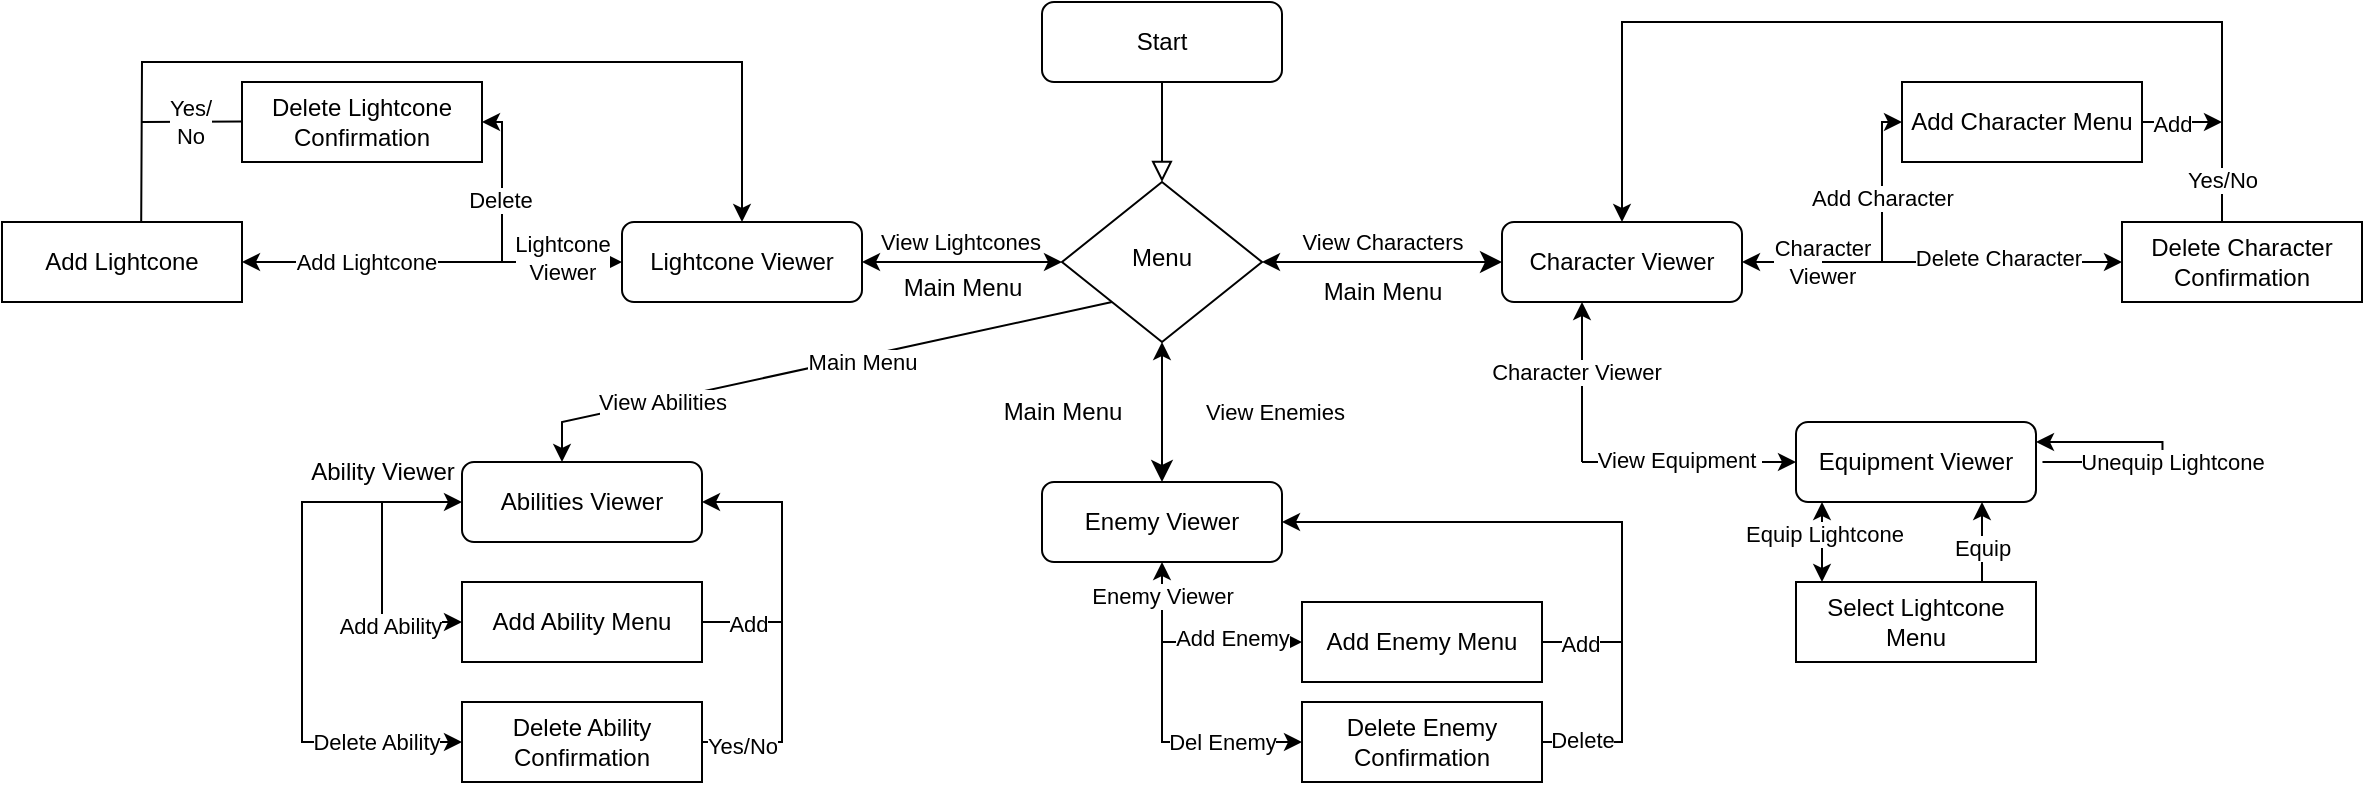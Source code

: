 <mxfile version="27.0.5">
  <diagram id="C5RBs43oDa-KdzZeNtuy" name="Page-1">
    <mxGraphModel dx="2088" dy="729" grid="1" gridSize="10" guides="1" tooltips="1" connect="1" arrows="1" fold="1" page="1" pageScale="1" pageWidth="827" pageHeight="1169" math="0" shadow="0">
      <root>
        <mxCell id="WIyWlLk6GJQsqaUBKTNV-0" />
        <mxCell id="WIyWlLk6GJQsqaUBKTNV-1" parent="WIyWlLk6GJQsqaUBKTNV-0" />
        <mxCell id="WIyWlLk6GJQsqaUBKTNV-2" value="" style="rounded=0;html=1;jettySize=auto;orthogonalLoop=1;fontSize=11;endArrow=block;endFill=0;endSize=8;strokeWidth=1;shadow=0;labelBackgroundColor=none;edgeStyle=orthogonalEdgeStyle;" parent="WIyWlLk6GJQsqaUBKTNV-1" source="WIyWlLk6GJQsqaUBKTNV-3" target="WIyWlLk6GJQsqaUBKTNV-6" edge="1">
          <mxGeometry relative="1" as="geometry" />
        </mxCell>
        <mxCell id="WIyWlLk6GJQsqaUBKTNV-3" value="Start" style="rounded=1;whiteSpace=wrap;html=1;fontSize=12;glass=0;strokeWidth=1;shadow=0;" parent="WIyWlLk6GJQsqaUBKTNV-1" vertex="1">
          <mxGeometry x="330" y="70" width="120" height="40" as="geometry" />
        </mxCell>
        <mxCell id="WIyWlLk6GJQsqaUBKTNV-4" value="View Enemies" style="rounded=0;html=1;jettySize=auto;orthogonalLoop=1;fontSize=11;endArrow=classic;endFill=1;endSize=8;strokeWidth=1;shadow=0;labelBackgroundColor=none;edgeStyle=orthogonalEdgeStyle;align=left;startArrow=classic;startFill=1;entryX=0.5;entryY=0;entryDx=0;entryDy=0;" parent="WIyWlLk6GJQsqaUBKTNV-1" source="WIyWlLk6GJQsqaUBKTNV-6" target="WIyWlLk6GJQsqaUBKTNV-12" edge="1">
          <mxGeometry y="20" relative="1" as="geometry">
            <mxPoint as="offset" />
            <mxPoint x="390" y="290" as="targetPoint" />
          </mxGeometry>
        </mxCell>
        <mxCell id="WIyWlLk6GJQsqaUBKTNV-6" value="Menu" style="rhombus;whiteSpace=wrap;html=1;shadow=0;fontFamily=Helvetica;fontSize=12;align=center;strokeWidth=1;spacing=6;spacingTop=-4;" parent="WIyWlLk6GJQsqaUBKTNV-1" vertex="1">
          <mxGeometry x="340" y="160" width="100" height="80" as="geometry" />
        </mxCell>
        <mxCell id="WIyWlLk6GJQsqaUBKTNV-7" value="Character Viewer" style="rounded=1;whiteSpace=wrap;html=1;fontSize=12;glass=0;strokeWidth=1;shadow=0;" parent="WIyWlLk6GJQsqaUBKTNV-1" vertex="1">
          <mxGeometry x="560" y="180" width="120" height="40" as="geometry" />
        </mxCell>
        <mxCell id="WIyWlLk6GJQsqaUBKTNV-12" value="Enemy Viewer" style="rounded=1;whiteSpace=wrap;html=1;fontSize=12;glass=0;strokeWidth=1;shadow=0;" parent="WIyWlLk6GJQsqaUBKTNV-1" vertex="1">
          <mxGeometry x="330" y="310" width="120" height="40" as="geometry" />
        </mxCell>
        <mxCell id="rvfr5RP6T4elcYUzt7Jc-1" value="" style="endArrow=none;html=1;rounded=0;startArrow=classic;startFill=1;" edge="1" parent="WIyWlLk6GJQsqaUBKTNV-1">
          <mxGeometry width="50" height="50" relative="1" as="geometry">
            <mxPoint x="680" y="200" as="sourcePoint" />
            <mxPoint x="720" y="200" as="targetPoint" />
          </mxGeometry>
        </mxCell>
        <mxCell id="rvfr5RP6T4elcYUzt7Jc-18" value="Character&lt;div&gt;Viewer&lt;/div&gt;" style="edgeLabel;html=1;align=center;verticalAlign=middle;resizable=0;points=[];" vertex="1" connectable="0" parent="rvfr5RP6T4elcYUzt7Jc-1">
          <mxGeometry x="0.095" relative="1" as="geometry">
            <mxPoint x="18" as="offset" />
          </mxGeometry>
        </mxCell>
        <mxCell id="rvfr5RP6T4elcYUzt7Jc-3" value="" style="endArrow=classic;html=1;rounded=0;entryX=0;entryY=0.5;entryDx=0;entryDy=0;" edge="1" parent="WIyWlLk6GJQsqaUBKTNV-1" target="rvfr5RP6T4elcYUzt7Jc-4">
          <mxGeometry width="50" height="50" relative="1" as="geometry">
            <mxPoint x="750" y="200" as="sourcePoint" />
            <mxPoint x="760" y="120" as="targetPoint" />
            <Array as="points">
              <mxPoint x="750" y="180" />
              <mxPoint x="750" y="130" />
            </Array>
          </mxGeometry>
        </mxCell>
        <mxCell id="rvfr5RP6T4elcYUzt7Jc-16" value="Add Character" style="edgeLabel;html=1;align=center;verticalAlign=middle;resizable=0;points=[];" vertex="1" connectable="0" parent="rvfr5RP6T4elcYUzt7Jc-3">
          <mxGeometry x="-0.192" relative="1" as="geometry">
            <mxPoint as="offset" />
          </mxGeometry>
        </mxCell>
        <mxCell id="rvfr5RP6T4elcYUzt7Jc-4" value="Add Character Menu" style="rounded=0;whiteSpace=wrap;html=1;" vertex="1" parent="WIyWlLk6GJQsqaUBKTNV-1">
          <mxGeometry x="760" y="110" width="120" height="40" as="geometry" />
        </mxCell>
        <mxCell id="rvfr5RP6T4elcYUzt7Jc-5" value="Delete Character Confirmation" style="rounded=0;whiteSpace=wrap;html=1;" vertex="1" parent="WIyWlLk6GJQsqaUBKTNV-1">
          <mxGeometry x="870" y="180" width="120" height="40" as="geometry" />
        </mxCell>
        <mxCell id="rvfr5RP6T4elcYUzt7Jc-6" value="" style="endArrow=classic;html=1;rounded=0;entryX=0;entryY=0.5;entryDx=0;entryDy=0;" edge="1" parent="WIyWlLk6GJQsqaUBKTNV-1" target="rvfr5RP6T4elcYUzt7Jc-5">
          <mxGeometry width="50" height="50" relative="1" as="geometry">
            <mxPoint x="720" y="200" as="sourcePoint" />
            <mxPoint x="770" y="150" as="targetPoint" />
            <Array as="points">
              <mxPoint x="730" y="200" />
            </Array>
          </mxGeometry>
        </mxCell>
        <mxCell id="rvfr5RP6T4elcYUzt7Jc-17" value="Delete Character" style="edgeLabel;html=1;align=center;verticalAlign=middle;resizable=0;points=[];" vertex="1" connectable="0" parent="rvfr5RP6T4elcYUzt7Jc-6">
          <mxGeometry x="-0.152" y="2" relative="1" as="geometry">
            <mxPoint x="24" as="offset" />
          </mxGeometry>
        </mxCell>
        <mxCell id="rvfr5RP6T4elcYUzt7Jc-8" value="" style="endArrow=classic;html=1;rounded=0;" edge="1" parent="WIyWlLk6GJQsqaUBKTNV-1">
          <mxGeometry width="50" height="50" relative="1" as="geometry">
            <mxPoint x="880" y="130" as="sourcePoint" />
            <mxPoint x="920" y="130" as="targetPoint" />
          </mxGeometry>
        </mxCell>
        <mxCell id="rvfr5RP6T4elcYUzt7Jc-19" value="Add" style="edgeLabel;html=1;align=center;verticalAlign=middle;resizable=0;points=[];" vertex="1" connectable="0" parent="rvfr5RP6T4elcYUzt7Jc-8">
          <mxGeometry x="-0.238" y="-1" relative="1" as="geometry">
            <mxPoint as="offset" />
          </mxGeometry>
        </mxCell>
        <mxCell id="rvfr5RP6T4elcYUzt7Jc-9" value="" style="endArrow=classic;html=1;rounded=0;entryX=0.5;entryY=0;entryDx=0;entryDy=0;" edge="1" parent="WIyWlLk6GJQsqaUBKTNV-1" target="WIyWlLk6GJQsqaUBKTNV-7">
          <mxGeometry width="50" height="50" relative="1" as="geometry">
            <mxPoint x="920" y="180" as="sourcePoint" />
            <mxPoint x="560" y="80" as="targetPoint" />
            <Array as="points">
              <mxPoint x="920" y="80" />
              <mxPoint x="620" y="80" />
            </Array>
          </mxGeometry>
        </mxCell>
        <mxCell id="rvfr5RP6T4elcYUzt7Jc-20" value="Yes/No" style="edgeLabel;html=1;align=center;verticalAlign=middle;resizable=0;points=[];" vertex="1" connectable="0" parent="rvfr5RP6T4elcYUzt7Jc-9">
          <mxGeometry x="-0.914" relative="1" as="geometry">
            <mxPoint as="offset" />
          </mxGeometry>
        </mxCell>
        <mxCell id="rvfr5RP6T4elcYUzt7Jc-11" value="" style="group" vertex="1" connectable="0" parent="WIyWlLk6GJQsqaUBKTNV-1">
          <mxGeometry x="460" y="200" width="80" height="30" as="geometry" />
        </mxCell>
        <mxCell id="WIyWlLk6GJQsqaUBKTNV-5" value="View Characters" style="edgeStyle=orthogonalEdgeStyle;rounded=0;html=1;jettySize=auto;orthogonalLoop=1;fontSize=11;endArrow=classic;endFill=1;endSize=8;strokeWidth=1;shadow=0;labelBackgroundColor=none;startArrow=classic;startFill=1;" parent="rvfr5RP6T4elcYUzt7Jc-11" source="WIyWlLk6GJQsqaUBKTNV-6" target="WIyWlLk6GJQsqaUBKTNV-7" edge="1">
          <mxGeometry y="10" relative="1" as="geometry">
            <mxPoint as="offset" />
          </mxGeometry>
        </mxCell>
        <mxCell id="rvfr5RP6T4elcYUzt7Jc-10" value="Main Menu" style="text;html=1;align=center;verticalAlign=middle;resizable=0;points=[];autosize=1;strokeColor=none;fillColor=none;" vertex="1" parent="rvfr5RP6T4elcYUzt7Jc-11">
          <mxGeometry width="80" height="30" as="geometry" />
        </mxCell>
        <mxCell id="rvfr5RP6T4elcYUzt7Jc-13" value="" style="group" vertex="1" connectable="0" parent="WIyWlLk6GJQsqaUBKTNV-1">
          <mxGeometry x="300" y="260" width="80" height="30" as="geometry" />
        </mxCell>
        <mxCell id="rvfr5RP6T4elcYUzt7Jc-14" value="View Characters" style="edgeStyle=orthogonalEdgeStyle;rounded=0;html=1;jettySize=auto;orthogonalLoop=1;fontSize=11;endArrow=classic;endFill=1;endSize=8;strokeWidth=1;shadow=0;labelBackgroundColor=none;startArrow=classic;startFill=1;" edge="1" parent="rvfr5RP6T4elcYUzt7Jc-13">
          <mxGeometry y="10" relative="1" as="geometry">
            <mxPoint as="offset" />
          </mxGeometry>
        </mxCell>
        <mxCell id="rvfr5RP6T4elcYUzt7Jc-15" value="Main Menu" style="text;html=1;align=center;verticalAlign=middle;resizable=0;points=[];autosize=1;strokeColor=none;fillColor=none;" vertex="1" parent="rvfr5RP6T4elcYUzt7Jc-13">
          <mxGeometry width="80" height="30" as="geometry" />
        </mxCell>
        <mxCell id="rvfr5RP6T4elcYUzt7Jc-22" value="Add Enemy Menu" style="rounded=0;whiteSpace=wrap;html=1;" vertex="1" parent="WIyWlLk6GJQsqaUBKTNV-1">
          <mxGeometry x="460" y="370" width="120" height="40" as="geometry" />
        </mxCell>
        <mxCell id="rvfr5RP6T4elcYUzt7Jc-23" value="Delete Enemy Confirmation" style="rounded=0;whiteSpace=wrap;html=1;" vertex="1" parent="WIyWlLk6GJQsqaUBKTNV-1">
          <mxGeometry x="460" y="420" width="120" height="40" as="geometry" />
        </mxCell>
        <mxCell id="rvfr5RP6T4elcYUzt7Jc-24" value="" style="endArrow=classic;html=1;rounded=0;entryX=0;entryY=0.5;entryDx=0;entryDy=0;startArrow=classic;startFill=1;" edge="1" parent="WIyWlLk6GJQsqaUBKTNV-1" target="rvfr5RP6T4elcYUzt7Jc-22">
          <mxGeometry width="50" height="50" relative="1" as="geometry">
            <mxPoint x="390" y="350" as="sourcePoint" />
            <mxPoint x="440" y="300" as="targetPoint" />
            <Array as="points">
              <mxPoint x="390" y="390" />
            </Array>
          </mxGeometry>
        </mxCell>
        <mxCell id="rvfr5RP6T4elcYUzt7Jc-26" value="Add Enemy" style="edgeLabel;html=1;align=center;verticalAlign=middle;resizable=0;points=[];" vertex="1" connectable="0" parent="rvfr5RP6T4elcYUzt7Jc-24">
          <mxGeometry x="0.356" y="2" relative="1" as="geometry">
            <mxPoint as="offset" />
          </mxGeometry>
        </mxCell>
        <mxCell id="rvfr5RP6T4elcYUzt7Jc-31" value="Enemy Viewer" style="edgeLabel;html=1;align=center;verticalAlign=middle;resizable=0;points=[];" vertex="1" connectable="0" parent="rvfr5RP6T4elcYUzt7Jc-24">
          <mxGeometry x="-0.694" relative="1" as="geometry">
            <mxPoint as="offset" />
          </mxGeometry>
        </mxCell>
        <mxCell id="rvfr5RP6T4elcYUzt7Jc-25" value="" style="endArrow=classic;html=1;rounded=0;entryX=0;entryY=0.5;entryDx=0;entryDy=0;" edge="1" parent="WIyWlLk6GJQsqaUBKTNV-1" target="rvfr5RP6T4elcYUzt7Jc-23">
          <mxGeometry width="50" height="50" relative="1" as="geometry">
            <mxPoint x="390" y="390" as="sourcePoint" />
            <mxPoint x="440" y="340" as="targetPoint" />
            <Array as="points">
              <mxPoint x="390" y="440" />
            </Array>
          </mxGeometry>
        </mxCell>
        <mxCell id="rvfr5RP6T4elcYUzt7Jc-27" value="Del Enemy" style="edgeLabel;html=1;align=center;verticalAlign=middle;resizable=0;points=[];" vertex="1" connectable="0" parent="rvfr5RP6T4elcYUzt7Jc-25">
          <mxGeometry x="0.322" relative="1" as="geometry">
            <mxPoint as="offset" />
          </mxGeometry>
        </mxCell>
        <mxCell id="rvfr5RP6T4elcYUzt7Jc-28" value="" style="endArrow=classic;html=1;rounded=0;entryX=1;entryY=0.5;entryDx=0;entryDy=0;" edge="1" parent="WIyWlLk6GJQsqaUBKTNV-1" target="WIyWlLk6GJQsqaUBKTNV-12">
          <mxGeometry width="50" height="50" relative="1" as="geometry">
            <mxPoint x="580" y="440" as="sourcePoint" />
            <mxPoint x="630" y="390" as="targetPoint" />
            <Array as="points">
              <mxPoint x="620" y="440" />
              <mxPoint x="620" y="330" />
            </Array>
          </mxGeometry>
        </mxCell>
        <mxCell id="rvfr5RP6T4elcYUzt7Jc-33" value="Delete" style="edgeLabel;html=1;align=center;verticalAlign=middle;resizable=0;points=[];" vertex="1" connectable="0" parent="rvfr5RP6T4elcYUzt7Jc-28">
          <mxGeometry x="-0.876" y="1" relative="1" as="geometry">
            <mxPoint as="offset" />
          </mxGeometry>
        </mxCell>
        <mxCell id="rvfr5RP6T4elcYUzt7Jc-29" value="" style="endArrow=none;html=1;rounded=0;" edge="1" parent="WIyWlLk6GJQsqaUBKTNV-1">
          <mxGeometry width="50" height="50" relative="1" as="geometry">
            <mxPoint x="580" y="390" as="sourcePoint" />
            <mxPoint x="620" y="390" as="targetPoint" />
          </mxGeometry>
        </mxCell>
        <mxCell id="rvfr5RP6T4elcYUzt7Jc-30" value="Add" style="edgeLabel;html=1;align=center;verticalAlign=middle;resizable=0;points=[];" vertex="1" connectable="0" parent="rvfr5RP6T4elcYUzt7Jc-29">
          <mxGeometry x="-0.081" y="-1" relative="1" as="geometry">
            <mxPoint as="offset" />
          </mxGeometry>
        </mxCell>
        <mxCell id="rvfr5RP6T4elcYUzt7Jc-34" value="" style="endArrow=classic;html=1;rounded=0;startArrow=classic;startFill=1;" edge="1" parent="WIyWlLk6GJQsqaUBKTNV-1">
          <mxGeometry width="50" height="50" relative="1" as="geometry">
            <mxPoint x="340" y="200" as="sourcePoint" />
            <mxPoint x="240" y="200" as="targetPoint" />
          </mxGeometry>
        </mxCell>
        <mxCell id="rvfr5RP6T4elcYUzt7Jc-100" value="View Lightcones" style="edgeLabel;html=1;align=center;verticalAlign=middle;resizable=0;points=[];" vertex="1" connectable="0" parent="rvfr5RP6T4elcYUzt7Jc-34">
          <mxGeometry x="0.016" relative="1" as="geometry">
            <mxPoint y="-10" as="offset" />
          </mxGeometry>
        </mxCell>
        <mxCell id="rvfr5RP6T4elcYUzt7Jc-35" value="Lightcone Viewer" style="rounded=1;whiteSpace=wrap;html=1;fontSize=12;glass=0;strokeWidth=1;shadow=0;" vertex="1" parent="WIyWlLk6GJQsqaUBKTNV-1">
          <mxGeometry x="120" y="180" width="120" height="40" as="geometry" />
        </mxCell>
        <mxCell id="rvfr5RP6T4elcYUzt7Jc-39" value="" style="endArrow=classic;html=1;rounded=0;entryX=1;entryY=0.5;entryDx=0;entryDy=0;startArrow=classic;startFill=1;exitX=0;exitY=0.5;exitDx=0;exitDy=0;" edge="1" parent="WIyWlLk6GJQsqaUBKTNV-1" source="rvfr5RP6T4elcYUzt7Jc-35" target="rvfr5RP6T4elcYUzt7Jc-69">
          <mxGeometry width="50" height="50" relative="1" as="geometry">
            <mxPoint x="90" y="200" as="sourcePoint" />
            <mxPoint x="20" y="200" as="targetPoint" />
          </mxGeometry>
        </mxCell>
        <mxCell id="rvfr5RP6T4elcYUzt7Jc-104" value="Add Lightcone" style="edgeLabel;html=1;align=center;verticalAlign=middle;resizable=0;points=[];" vertex="1" connectable="0" parent="rvfr5RP6T4elcYUzt7Jc-39">
          <mxGeometry x="0.39" y="1" relative="1" as="geometry">
            <mxPoint x="4" y="-1" as="offset" />
          </mxGeometry>
        </mxCell>
        <mxCell id="rvfr5RP6T4elcYUzt7Jc-106" value="Lightcone&lt;div&gt;Viewer&lt;/div&gt;" style="edgeLabel;html=1;align=center;verticalAlign=middle;resizable=0;points=[];" vertex="1" connectable="0" parent="rvfr5RP6T4elcYUzt7Jc-39">
          <mxGeometry x="-0.684" y="-2" relative="1" as="geometry">
            <mxPoint as="offset" />
          </mxGeometry>
        </mxCell>
        <mxCell id="rvfr5RP6T4elcYUzt7Jc-40" value="" style="endArrow=classic;html=1;rounded=0;entryX=1;entryY=0.5;entryDx=0;entryDy=0;" edge="1" parent="WIyWlLk6GJQsqaUBKTNV-1" target="rvfr5RP6T4elcYUzt7Jc-71">
          <mxGeometry width="50" height="50" relative="1" as="geometry">
            <mxPoint x="60" y="200" as="sourcePoint" />
            <mxPoint x="30" y="130" as="targetPoint" />
            <Array as="points">
              <mxPoint x="60" y="130" />
            </Array>
          </mxGeometry>
        </mxCell>
        <mxCell id="rvfr5RP6T4elcYUzt7Jc-102" value="Delete" style="edgeLabel;html=1;align=center;verticalAlign=middle;resizable=0;points=[];" vertex="1" connectable="0" parent="rvfr5RP6T4elcYUzt7Jc-40">
          <mxGeometry x="-0.213" y="1" relative="1" as="geometry">
            <mxPoint as="offset" />
          </mxGeometry>
        </mxCell>
        <mxCell id="rvfr5RP6T4elcYUzt7Jc-41" value="" style="endArrow=classic;html=1;rounded=0;entryX=0.5;entryY=0;entryDx=0;entryDy=0;" edge="1" parent="WIyWlLk6GJQsqaUBKTNV-1" target="rvfr5RP6T4elcYUzt7Jc-35">
          <mxGeometry width="50" height="50" relative="1" as="geometry">
            <mxPoint x="-120" y="100" as="sourcePoint" />
            <mxPoint x="-50" y="50" as="targetPoint" />
            <Array as="points">
              <mxPoint x="180" y="100" />
            </Array>
          </mxGeometry>
        </mxCell>
        <mxCell id="rvfr5RP6T4elcYUzt7Jc-42" value="" style="endArrow=none;html=1;rounded=0;exitX=0.58;exitY=-0.01;exitDx=0;exitDy=0;exitPerimeter=0;" edge="1" parent="WIyWlLk6GJQsqaUBKTNV-1" source="rvfr5RP6T4elcYUzt7Jc-69">
          <mxGeometry width="50" height="50" relative="1" as="geometry">
            <mxPoint x="-100" y="200" as="sourcePoint" />
            <mxPoint x="-100" y="100" as="targetPoint" />
            <Array as="points">
              <mxPoint x="-120" y="100" />
            </Array>
          </mxGeometry>
        </mxCell>
        <mxCell id="rvfr5RP6T4elcYUzt7Jc-44" value="" style="endArrow=none;html=1;rounded=0;entryX=0;entryY=0.5;entryDx=0;entryDy=0;" edge="1" parent="WIyWlLk6GJQsqaUBKTNV-1">
          <mxGeometry width="50" height="50" relative="1" as="geometry">
            <mxPoint x="-100" y="200" as="sourcePoint" />
            <mxPoint x="-70" y="200" as="targetPoint" />
          </mxGeometry>
        </mxCell>
        <mxCell id="rvfr5RP6T4elcYUzt7Jc-45" value="" style="endArrow=none;html=1;rounded=0;entryX=0;entryY=0.5;entryDx=0;entryDy=0;" edge="1" parent="WIyWlLk6GJQsqaUBKTNV-1">
          <mxGeometry width="50" height="50" relative="1" as="geometry">
            <mxPoint x="-120" y="130" as="sourcePoint" />
            <mxPoint x="-70" y="129.76" as="targetPoint" />
          </mxGeometry>
        </mxCell>
        <mxCell id="rvfr5RP6T4elcYUzt7Jc-103" value="Yes/&lt;div&gt;No&lt;/div&gt;" style="edgeLabel;html=1;align=center;verticalAlign=middle;resizable=0;points=[];" vertex="1" connectable="0" parent="rvfr5RP6T4elcYUzt7Jc-45">
          <mxGeometry x="-0.061" relative="1" as="geometry">
            <mxPoint as="offset" />
          </mxGeometry>
        </mxCell>
        <mxCell id="rvfr5RP6T4elcYUzt7Jc-52" value="" style="endArrow=classic;html=1;rounded=0;endFill=1;" edge="1" parent="WIyWlLk6GJQsqaUBKTNV-1">
          <mxGeometry width="50" height="50" relative="1" as="geometry">
            <mxPoint x="600" y="300" as="sourcePoint" />
            <mxPoint x="600" y="220" as="targetPoint" />
            <Array as="points">
              <mxPoint x="600" y="270" />
            </Array>
          </mxGeometry>
        </mxCell>
        <mxCell id="rvfr5RP6T4elcYUzt7Jc-84" value="Character Viewer" style="edgeLabel;html=1;align=center;verticalAlign=middle;resizable=0;points=[];" vertex="1" connectable="0" parent="rvfr5RP6T4elcYUzt7Jc-52">
          <mxGeometry x="0.14" y="3" relative="1" as="geometry">
            <mxPoint as="offset" />
          </mxGeometry>
        </mxCell>
        <mxCell id="rvfr5RP6T4elcYUzt7Jc-53" value="" style="endArrow=classic;html=1;rounded=0;" edge="1" parent="WIyWlLk6GJQsqaUBKTNV-1">
          <mxGeometry width="50" height="50" relative="1" as="geometry">
            <mxPoint x="600" y="300" as="sourcePoint" />
            <mxPoint x="680" y="300" as="targetPoint" />
          </mxGeometry>
        </mxCell>
        <mxCell id="rvfr5RP6T4elcYUzt7Jc-55" value="View Equipment" style="edgeLabel;html=1;align=center;verticalAlign=middle;resizable=0;points=[];" vertex="1" connectable="0" parent="rvfr5RP6T4elcYUzt7Jc-53">
          <mxGeometry x="-0.115" y="1" relative="1" as="geometry">
            <mxPoint x="11" as="offset" />
          </mxGeometry>
        </mxCell>
        <mxCell id="rvfr5RP6T4elcYUzt7Jc-57" style="edgeStyle=orthogonalEdgeStyle;rounded=0;orthogonalLoop=1;jettySize=auto;html=1;exitX=0;exitY=0.5;exitDx=0;exitDy=0;endArrow=none;startFill=1;endFill=1;startArrow=classic;" edge="1" parent="WIyWlLk6GJQsqaUBKTNV-1" source="rvfr5RP6T4elcYUzt7Jc-56">
          <mxGeometry relative="1" as="geometry">
            <mxPoint x="690" y="300" as="targetPoint" />
          </mxGeometry>
        </mxCell>
        <mxCell id="rvfr5RP6T4elcYUzt7Jc-56" value="Equipment Viewer" style="rounded=1;whiteSpace=wrap;html=1;fontSize=12;glass=0;strokeWidth=1;shadow=0;" vertex="1" parent="WIyWlLk6GJQsqaUBKTNV-1">
          <mxGeometry x="707" y="280" width="120" height="40" as="geometry" />
        </mxCell>
        <mxCell id="rvfr5RP6T4elcYUzt7Jc-65" value="" style="endArrow=classic;html=1;rounded=0;exitX=0;exitY=1;exitDx=0;exitDy=0;" edge="1" parent="WIyWlLk6GJQsqaUBKTNV-1" source="WIyWlLk6GJQsqaUBKTNV-6">
          <mxGeometry width="50" height="50" relative="1" as="geometry">
            <mxPoint x="290" y="200" as="sourcePoint" />
            <mxPoint x="90" y="300" as="targetPoint" />
            <Array as="points">
              <mxPoint x="90" y="280" />
            </Array>
          </mxGeometry>
        </mxCell>
        <mxCell id="rvfr5RP6T4elcYUzt7Jc-98" value="View Abilities" style="edgeLabel;html=1;align=center;verticalAlign=middle;resizable=0;points=[];" vertex="1" connectable="0" parent="rvfr5RP6T4elcYUzt7Jc-65">
          <mxGeometry x="-0.063" y="-1" relative="1" as="geometry">
            <mxPoint x="-87" y="21" as="offset" />
          </mxGeometry>
        </mxCell>
        <mxCell id="rvfr5RP6T4elcYUzt7Jc-99" value="Main Menu" style="edgeLabel;html=1;align=center;verticalAlign=middle;resizable=0;points=[];" vertex="1" connectable="0" parent="rvfr5RP6T4elcYUzt7Jc-65">
          <mxGeometry x="-0.579" y="-1" relative="1" as="geometry">
            <mxPoint x="-63" y="17" as="offset" />
          </mxGeometry>
        </mxCell>
        <mxCell id="rvfr5RP6T4elcYUzt7Jc-67" value="Abilities Viewer" style="rounded=1;whiteSpace=wrap;html=1;fontSize=12;glass=0;strokeWidth=1;shadow=0;" vertex="1" parent="WIyWlLk6GJQsqaUBKTNV-1">
          <mxGeometry x="40" y="300" width="120" height="40" as="geometry" />
        </mxCell>
        <mxCell id="rvfr5RP6T4elcYUzt7Jc-71" value="Delete Lightcone Confirmation" style="rounded=0;whiteSpace=wrap;html=1;" vertex="1" parent="WIyWlLk6GJQsqaUBKTNV-1">
          <mxGeometry x="-70" y="110" width="120" height="40" as="geometry" />
        </mxCell>
        <mxCell id="rvfr5RP6T4elcYUzt7Jc-72" value="" style="endArrow=classic;html=1;rounded=0;startArrow=classic;startFill=1;" edge="1" parent="WIyWlLk6GJQsqaUBKTNV-1">
          <mxGeometry width="50" height="50" relative="1" as="geometry">
            <mxPoint x="720" y="320" as="sourcePoint" />
            <mxPoint x="720" y="360" as="targetPoint" />
          </mxGeometry>
        </mxCell>
        <mxCell id="rvfr5RP6T4elcYUzt7Jc-76" value="Equip Lightcone" style="edgeLabel;html=1;align=center;verticalAlign=middle;resizable=0;points=[];" vertex="1" connectable="0" parent="rvfr5RP6T4elcYUzt7Jc-72">
          <mxGeometry x="-0.229" y="1" relative="1" as="geometry">
            <mxPoint as="offset" />
          </mxGeometry>
        </mxCell>
        <mxCell id="rvfr5RP6T4elcYUzt7Jc-73" value="Select Lightcone Menu" style="rounded=0;whiteSpace=wrap;html=1;" vertex="1" parent="WIyWlLk6GJQsqaUBKTNV-1">
          <mxGeometry x="707" y="360" width="120" height="40" as="geometry" />
        </mxCell>
        <mxCell id="rvfr5RP6T4elcYUzt7Jc-74" value="" style="endArrow=classic;html=1;rounded=0;" edge="1" parent="WIyWlLk6GJQsqaUBKTNV-1">
          <mxGeometry width="50" height="50" relative="1" as="geometry">
            <mxPoint x="800" y="360" as="sourcePoint" />
            <mxPoint x="800" y="320" as="targetPoint" />
          </mxGeometry>
        </mxCell>
        <mxCell id="rvfr5RP6T4elcYUzt7Jc-78" value="Equip" style="edgeLabel;html=1;align=center;verticalAlign=middle;resizable=0;points=[];" vertex="1" connectable="0" parent="rvfr5RP6T4elcYUzt7Jc-74">
          <mxGeometry x="-0.114" relative="1" as="geometry">
            <mxPoint as="offset" />
          </mxGeometry>
        </mxCell>
        <mxCell id="rvfr5RP6T4elcYUzt7Jc-80" value="" style="endArrow=classic;html=1;rounded=0;entryX=1;entryY=0.25;entryDx=0;entryDy=0;" edge="1" parent="WIyWlLk6GJQsqaUBKTNV-1" target="rvfr5RP6T4elcYUzt7Jc-56">
          <mxGeometry width="50" height="50" relative="1" as="geometry">
            <mxPoint x="830.24" y="300" as="sourcePoint" />
            <mxPoint x="827.0" y="286.04" as="targetPoint" />
            <Array as="points">
              <mxPoint x="890.24" y="300" />
              <mxPoint x="890.24" y="290" />
            </Array>
          </mxGeometry>
        </mxCell>
        <mxCell id="rvfr5RP6T4elcYUzt7Jc-81" value="Unequip Lightcone" style="edgeLabel;html=1;align=center;verticalAlign=middle;resizable=0;points=[];" vertex="1" connectable="0" parent="rvfr5RP6T4elcYUzt7Jc-80">
          <mxGeometry x="-0.219" y="1" relative="1" as="geometry">
            <mxPoint x="13" y="1" as="offset" />
          </mxGeometry>
        </mxCell>
        <mxCell id="rvfr5RP6T4elcYUzt7Jc-85" value="" style="endArrow=classic;html=1;rounded=0;exitX=0;exitY=0.5;exitDx=0;exitDy=0;startArrow=classic;startFill=1;entryX=0;entryY=0.5;entryDx=0;entryDy=0;" edge="1" parent="WIyWlLk6GJQsqaUBKTNV-1" source="rvfr5RP6T4elcYUzt7Jc-67" target="rvfr5RP6T4elcYUzt7Jc-90">
          <mxGeometry width="50" height="50" relative="1" as="geometry">
            <mxPoint x="-40" y="320" as="sourcePoint" />
            <mxPoint y="360" as="targetPoint" />
            <Array as="points">
              <mxPoint y="320" />
              <mxPoint y="380" />
            </Array>
          </mxGeometry>
        </mxCell>
        <mxCell id="rvfr5RP6T4elcYUzt7Jc-87" value="Add Ability" style="edgeLabel;html=1;align=center;verticalAlign=middle;resizable=0;points=[];" vertex="1" connectable="0" parent="rvfr5RP6T4elcYUzt7Jc-85">
          <mxGeometry x="0.489" y="-2" relative="1" as="geometry">
            <mxPoint as="offset" />
          </mxGeometry>
        </mxCell>
        <mxCell id="rvfr5RP6T4elcYUzt7Jc-88" value="Ability Viewer" style="text;html=1;align=center;verticalAlign=middle;resizable=0;points=[];autosize=1;strokeColor=none;fillColor=none;" vertex="1" parent="WIyWlLk6GJQsqaUBKTNV-1">
          <mxGeometry x="-50" y="290" width="100" height="30" as="geometry" />
        </mxCell>
        <mxCell id="rvfr5RP6T4elcYUzt7Jc-90" value="Add Ability Menu" style="rounded=0;whiteSpace=wrap;html=1;" vertex="1" parent="WIyWlLk6GJQsqaUBKTNV-1">
          <mxGeometry x="40" y="360" width="120" height="40" as="geometry" />
        </mxCell>
        <mxCell id="rvfr5RP6T4elcYUzt7Jc-91" value="Delete Ability Confirmation" style="rounded=0;whiteSpace=wrap;html=1;" vertex="1" parent="WIyWlLk6GJQsqaUBKTNV-1">
          <mxGeometry x="40" y="420" width="120" height="40" as="geometry" />
        </mxCell>
        <mxCell id="rvfr5RP6T4elcYUzt7Jc-92" value="" style="endArrow=classic;html=1;rounded=0;entryX=0;entryY=0.5;entryDx=0;entryDy=0;" edge="1" parent="WIyWlLk6GJQsqaUBKTNV-1" target="rvfr5RP6T4elcYUzt7Jc-91">
          <mxGeometry width="50" height="50" relative="1" as="geometry">
            <mxPoint y="320" as="sourcePoint" />
            <mxPoint x="50" y="270" as="targetPoint" />
            <Array as="points">
              <mxPoint x="-40" y="320" />
              <mxPoint x="-40" y="440" />
            </Array>
          </mxGeometry>
        </mxCell>
        <mxCell id="rvfr5RP6T4elcYUzt7Jc-93" value="Delete Ability" style="edgeLabel;html=1;align=center;verticalAlign=middle;resizable=0;points=[];" vertex="1" connectable="0" parent="rvfr5RP6T4elcYUzt7Jc-92">
          <mxGeometry x="0.639" relative="1" as="geometry">
            <mxPoint as="offset" />
          </mxGeometry>
        </mxCell>
        <mxCell id="rvfr5RP6T4elcYUzt7Jc-94" value="" style="endArrow=classic;html=1;rounded=0;entryX=1;entryY=0.5;entryDx=0;entryDy=0;" edge="1" parent="WIyWlLk6GJQsqaUBKTNV-1" target="rvfr5RP6T4elcYUzt7Jc-67">
          <mxGeometry width="50" height="50" relative="1" as="geometry">
            <mxPoint x="160" y="440" as="sourcePoint" />
            <mxPoint x="210" y="390" as="targetPoint" />
            <Array as="points">
              <mxPoint x="200" y="440" />
              <mxPoint x="200" y="320" />
            </Array>
          </mxGeometry>
        </mxCell>
        <mxCell id="rvfr5RP6T4elcYUzt7Jc-97" value="Yes/No" style="edgeLabel;html=1;align=center;verticalAlign=middle;resizable=0;points=[];" vertex="1" connectable="0" parent="rvfr5RP6T4elcYUzt7Jc-94">
          <mxGeometry x="-0.806" y="-2" relative="1" as="geometry">
            <mxPoint as="offset" />
          </mxGeometry>
        </mxCell>
        <mxCell id="rvfr5RP6T4elcYUzt7Jc-95" value="" style="endArrow=none;html=1;rounded=0;" edge="1" parent="WIyWlLk6GJQsqaUBKTNV-1">
          <mxGeometry width="50" height="50" relative="1" as="geometry">
            <mxPoint x="160" y="380" as="sourcePoint" />
            <mxPoint x="200" y="380" as="targetPoint" />
          </mxGeometry>
        </mxCell>
        <mxCell id="rvfr5RP6T4elcYUzt7Jc-96" value="Add" style="edgeLabel;html=1;align=center;verticalAlign=middle;resizable=0;points=[];" vertex="1" connectable="0" parent="rvfr5RP6T4elcYUzt7Jc-95">
          <mxGeometry x="0.114" y="-1" relative="1" as="geometry">
            <mxPoint as="offset" />
          </mxGeometry>
        </mxCell>
        <mxCell id="rvfr5RP6T4elcYUzt7Jc-101" value="Main Menu" style="text;html=1;align=center;verticalAlign=middle;resizable=0;points=[];autosize=1;strokeColor=none;fillColor=none;" vertex="1" parent="WIyWlLk6GJQsqaUBKTNV-1">
          <mxGeometry x="250" y="198" width="80" height="30" as="geometry" />
        </mxCell>
        <mxCell id="rvfr5RP6T4elcYUzt7Jc-107" value="" style="endArrow=none;html=1;rounded=0;" edge="1" parent="WIyWlLk6GJQsqaUBKTNV-1" target="rvfr5RP6T4elcYUzt7Jc-69">
          <mxGeometry width="50" height="50" relative="1" as="geometry">
            <mxPoint x="-100" y="200" as="sourcePoint" />
            <mxPoint x="-100" y="100" as="targetPoint" />
          </mxGeometry>
        </mxCell>
        <mxCell id="rvfr5RP6T4elcYUzt7Jc-108" value="Add" style="edgeLabel;html=1;align=center;verticalAlign=middle;resizable=0;points=[];" vertex="1" connectable="0" parent="rvfr5RP6T4elcYUzt7Jc-107">
          <mxGeometry x="-0.336" y="-1" relative="1" as="geometry">
            <mxPoint as="offset" />
          </mxGeometry>
        </mxCell>
        <mxCell id="rvfr5RP6T4elcYUzt7Jc-69" value="Add Lightcone" style="rounded=0;whiteSpace=wrap;html=1;" vertex="1" parent="WIyWlLk6GJQsqaUBKTNV-1">
          <mxGeometry x="-190" y="180" width="120" height="40" as="geometry" />
        </mxCell>
      </root>
    </mxGraphModel>
  </diagram>
</mxfile>
